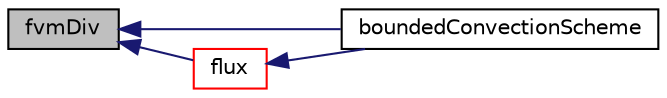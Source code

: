 digraph "fvmDiv"
{
  bgcolor="transparent";
  edge [fontname="Helvetica",fontsize="10",labelfontname="Helvetica",labelfontsize="10"];
  node [fontname="Helvetica",fontsize="10",shape=record];
  rankdir="LR";
  Node1 [label="fvmDiv",height=0.2,width=0.4,color="black", fillcolor="grey75", style="filled", fontcolor="black"];
  Node1 -> Node2 [dir="back",color="midnightblue",fontsize="10",style="solid",fontname="Helvetica"];
  Node2 [label="boundedConvectionScheme",height=0.2,width=0.4,color="black",URL="$a00157.html#a0fe2c447c65b1cd96757b5b4887d3720",tooltip="Construct from flux and Istream. "];
  Node1 -> Node3 [dir="back",color="midnightblue",fontsize="10",style="solid",fontname="Helvetica"];
  Node3 [label="flux",height=0.2,width=0.4,color="red",URL="$a00157.html#aa7c4ce4a2accb693290511e81b0427ac"];
  Node3 -> Node2 [dir="back",color="midnightblue",fontsize="10",style="solid",fontname="Helvetica"];
}
